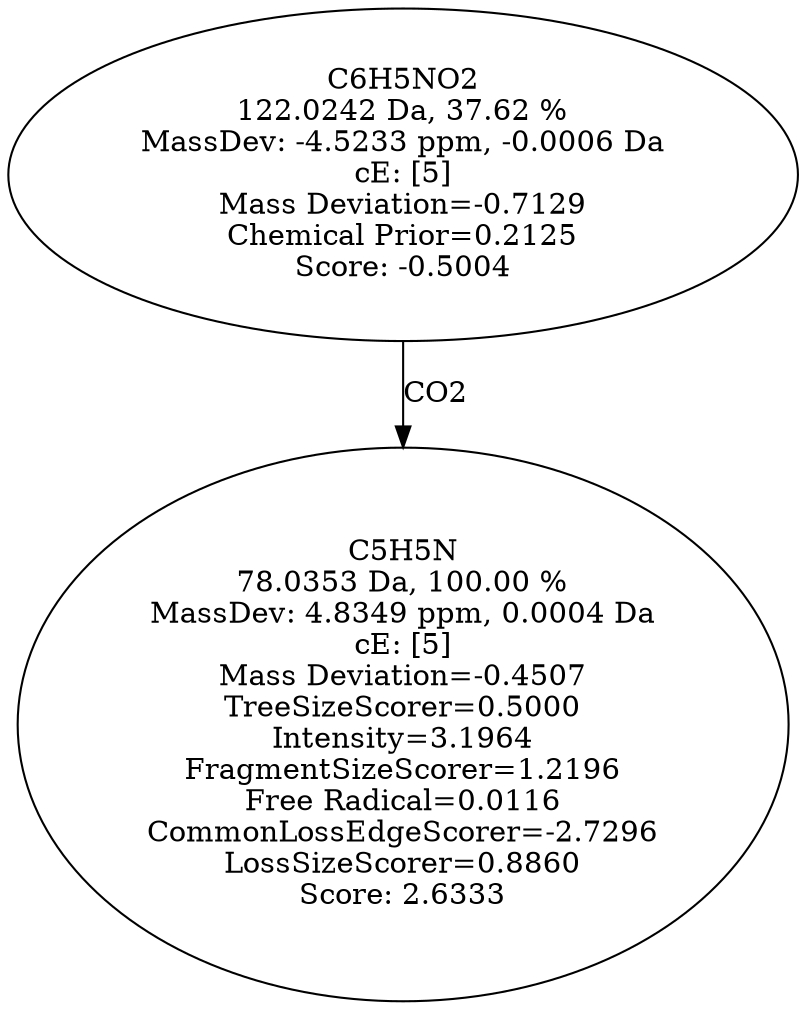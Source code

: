 strict digraph {
v1 [label="C5H5N\n78.0353 Da, 100.00 %\nMassDev: 4.8349 ppm, 0.0004 Da\ncE: [5]\nMass Deviation=-0.4507\nTreeSizeScorer=0.5000\nIntensity=3.1964\nFragmentSizeScorer=1.2196\nFree Radical=0.0116\nCommonLossEdgeScorer=-2.7296\nLossSizeScorer=0.8860\nScore: 2.6333"];
v2 [label="C6H5NO2\n122.0242 Da, 37.62 %\nMassDev: -4.5233 ppm, -0.0006 Da\ncE: [5]\nMass Deviation=-0.7129\nChemical Prior=0.2125\nScore: -0.5004"];
v2 -> v1 [label="CO2"];
}